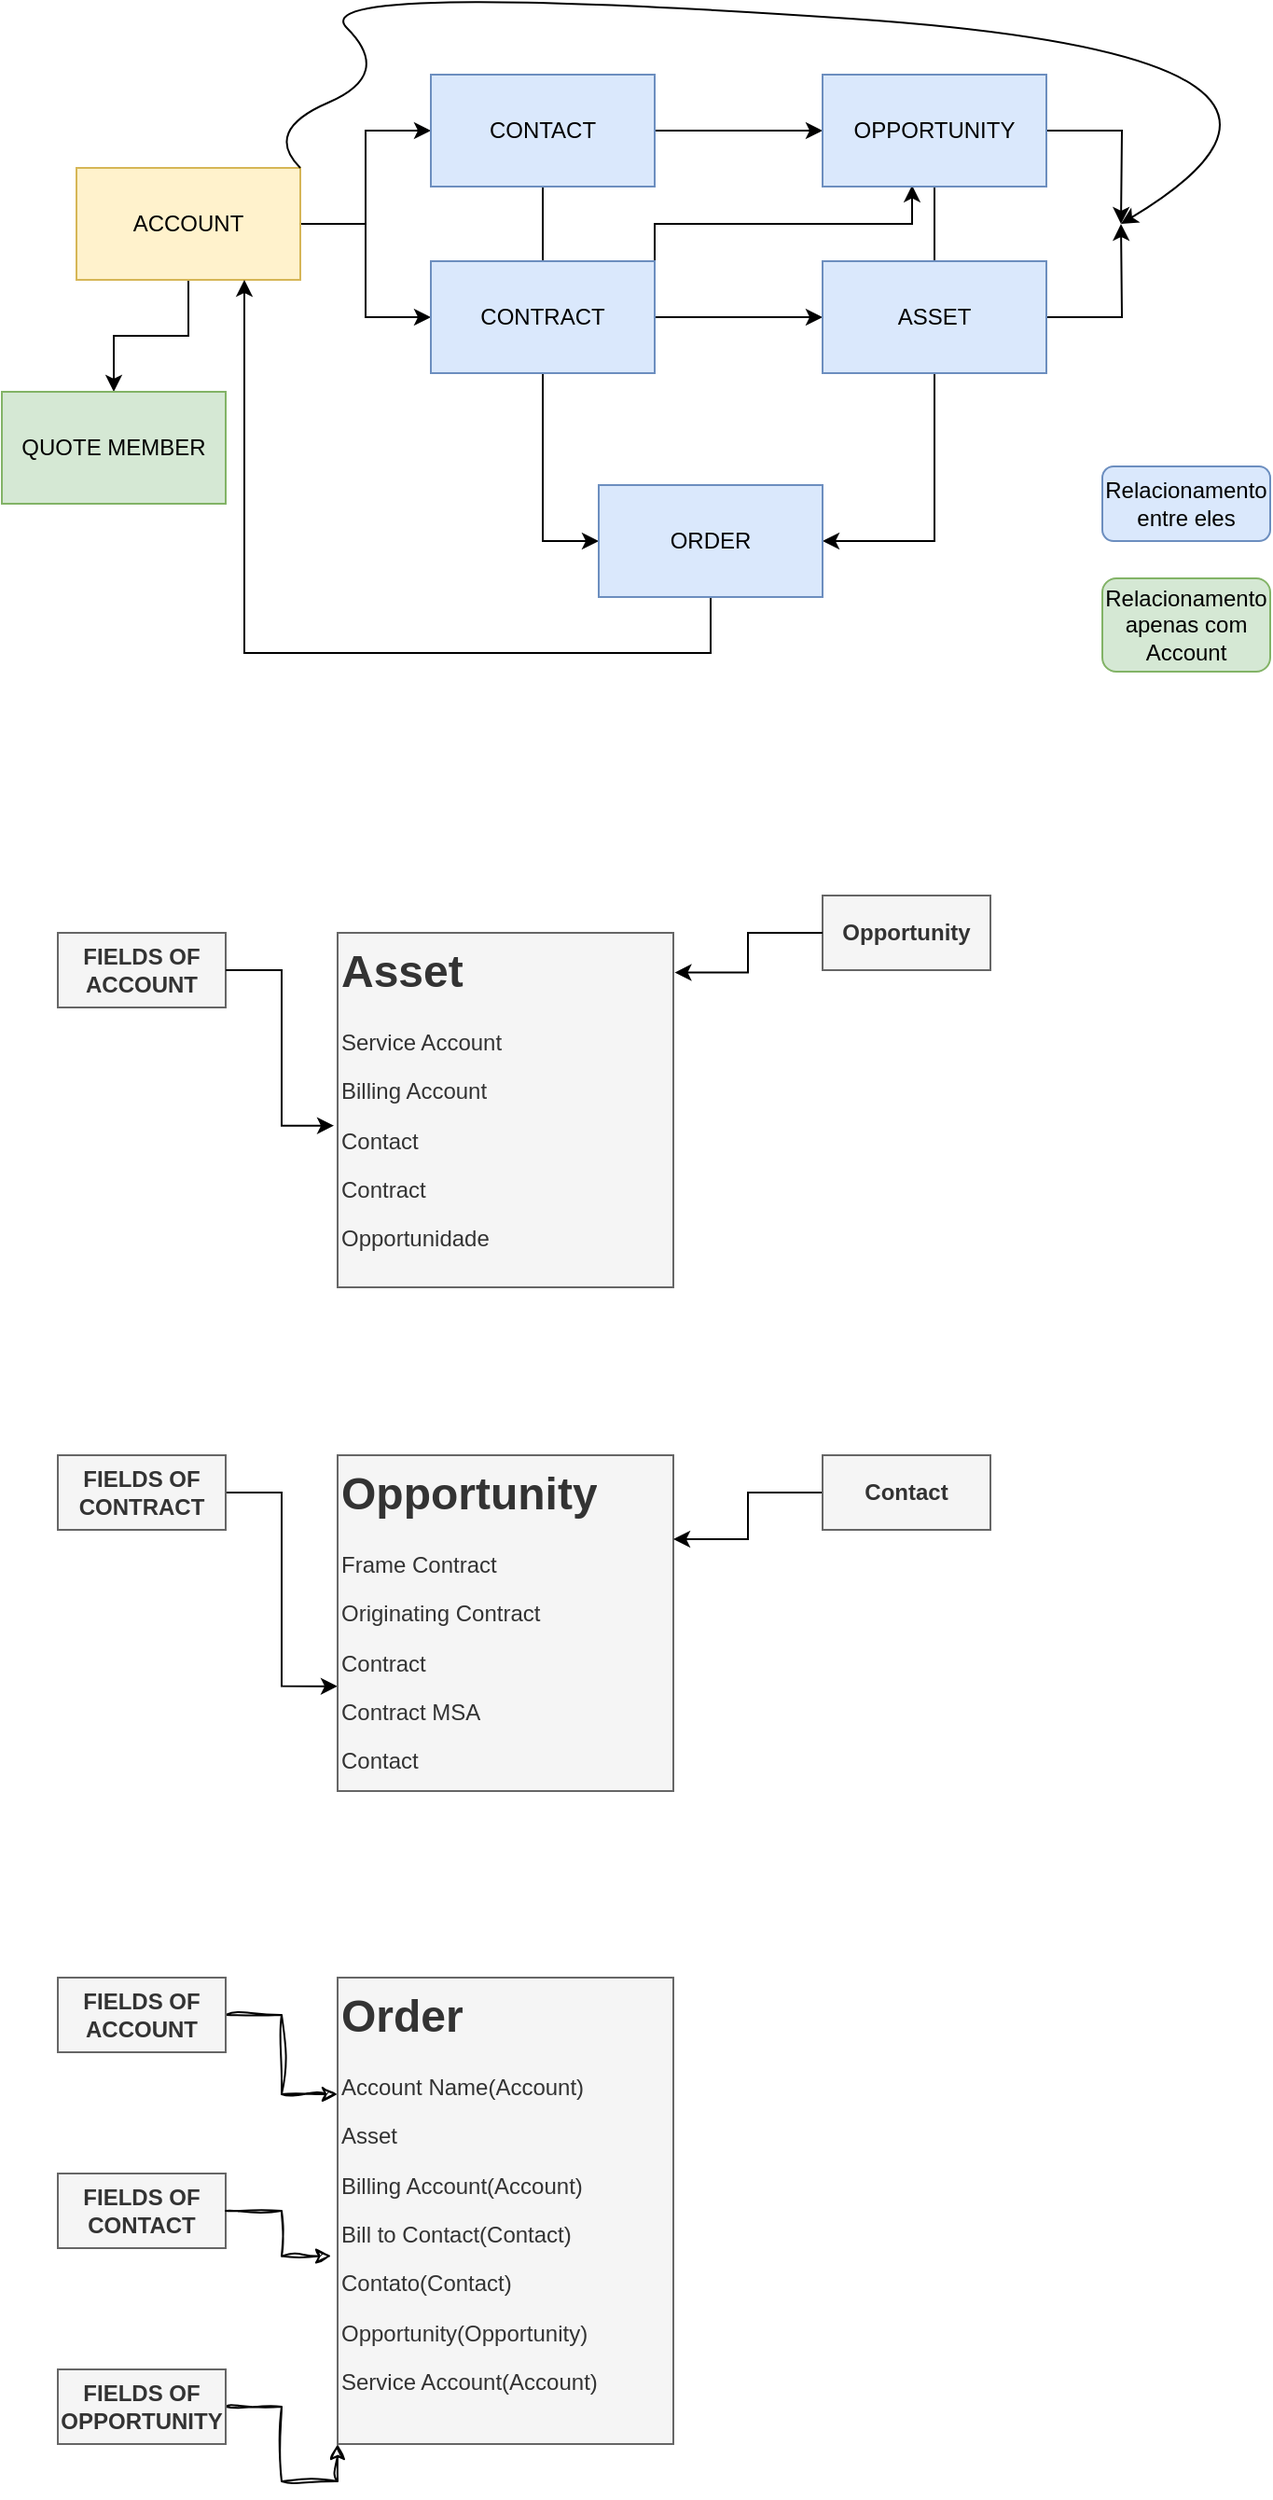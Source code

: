 <mxfile version="24.7.8">
  <diagram name="Página-1" id="YK-ig7AD2aSwV2ss6W18">
    <mxGraphModel dx="794" dy="446" grid="1" gridSize="10" guides="1" tooltips="1" connect="1" arrows="1" fold="1" page="0" pageScale="1" pageWidth="827" pageHeight="1169" background="none" math="0" shadow="0">
      <root>
        <mxCell id="0" />
        <mxCell id="1" parent="0" />
        <mxCell id="ksj_w1xIKO7h_LKjEYjP-4" style="edgeStyle=orthogonalEdgeStyle;rounded=0;orthogonalLoop=1;jettySize=auto;html=1;entryX=0;entryY=0.5;entryDx=0;entryDy=0;" edge="1" parent="1" source="ksj_w1xIKO7h_LKjEYjP-1" target="ksj_w1xIKO7h_LKjEYjP-3">
          <mxGeometry relative="1" as="geometry" />
        </mxCell>
        <mxCell id="ksj_w1xIKO7h_LKjEYjP-5" style="edgeStyle=orthogonalEdgeStyle;rounded=0;orthogonalLoop=1;jettySize=auto;html=1;entryX=0;entryY=0.5;entryDx=0;entryDy=0;" edge="1" parent="1" source="ksj_w1xIKO7h_LKjEYjP-1" target="ksj_w1xIKO7h_LKjEYjP-2">
          <mxGeometry relative="1" as="geometry" />
        </mxCell>
        <mxCell id="ksj_w1xIKO7h_LKjEYjP-9" style="edgeStyle=orthogonalEdgeStyle;rounded=0;orthogonalLoop=1;jettySize=auto;html=1;exitX=0.5;exitY=1;exitDx=0;exitDy=0;entryX=0.5;entryY=0;entryDx=0;entryDy=0;" edge="1" parent="1" source="ksj_w1xIKO7h_LKjEYjP-1" target="ksj_w1xIKO7h_LKjEYjP-8">
          <mxGeometry relative="1" as="geometry" />
        </mxCell>
        <mxCell id="ksj_w1xIKO7h_LKjEYjP-1" value="ACCOUNT" style="rounded=0;whiteSpace=wrap;html=1;fillColor=#fff2cc;strokeColor=#d6b656;" vertex="1" parent="1">
          <mxGeometry x="40" y="110" width="120" height="60" as="geometry" />
        </mxCell>
        <mxCell id="ksj_w1xIKO7h_LKjEYjP-11" style="edgeStyle=orthogonalEdgeStyle;rounded=0;orthogonalLoop=1;jettySize=auto;html=1;entryX=0;entryY=0.5;entryDx=0;entryDy=0;" edge="1" parent="1" source="ksj_w1xIKO7h_LKjEYjP-2" target="ksj_w1xIKO7h_LKjEYjP-7">
          <mxGeometry relative="1" as="geometry" />
        </mxCell>
        <mxCell id="ksj_w1xIKO7h_LKjEYjP-17" style="edgeStyle=orthogonalEdgeStyle;rounded=0;orthogonalLoop=1;jettySize=auto;html=1;entryX=0;entryY=0.5;entryDx=0;entryDy=0;exitX=0.5;exitY=1;exitDx=0;exitDy=0;" edge="1" parent="1" source="ksj_w1xIKO7h_LKjEYjP-3" target="ksj_w1xIKO7h_LKjEYjP-16">
          <mxGeometry relative="1" as="geometry" />
        </mxCell>
        <mxCell id="ksj_w1xIKO7h_LKjEYjP-25" style="edgeStyle=orthogonalEdgeStyle;rounded=0;orthogonalLoop=1;jettySize=auto;html=1;exitX=1;exitY=0;exitDx=0;exitDy=0;entryX=0.4;entryY=0.989;entryDx=0;entryDy=0;entryPerimeter=0;" edge="1" parent="1" source="ksj_w1xIKO7h_LKjEYjP-2" target="ksj_w1xIKO7h_LKjEYjP-6">
          <mxGeometry relative="1" as="geometry" />
        </mxCell>
        <mxCell id="ksj_w1xIKO7h_LKjEYjP-2" value="CONTRACT" style="rounded=0;whiteSpace=wrap;html=1;fillColor=#dae8fc;strokeColor=#6c8ebf;" vertex="1" parent="1">
          <mxGeometry x="230" y="160" width="120" height="60" as="geometry" />
        </mxCell>
        <mxCell id="ksj_w1xIKO7h_LKjEYjP-10" style="edgeStyle=orthogonalEdgeStyle;rounded=0;orthogonalLoop=1;jettySize=auto;html=1;" edge="1" parent="1" source="ksj_w1xIKO7h_LKjEYjP-3" target="ksj_w1xIKO7h_LKjEYjP-6">
          <mxGeometry relative="1" as="geometry" />
        </mxCell>
        <mxCell id="ksj_w1xIKO7h_LKjEYjP-3" value="CONTACT" style="rounded=0;whiteSpace=wrap;html=1;fillColor=#dae8fc;strokeColor=#6c8ebf;" vertex="1" parent="1">
          <mxGeometry x="230" y="60" width="120" height="60" as="geometry" />
        </mxCell>
        <mxCell id="ksj_w1xIKO7h_LKjEYjP-13" style="edgeStyle=orthogonalEdgeStyle;rounded=0;orthogonalLoop=1;jettySize=auto;html=1;exitX=1;exitY=0.5;exitDx=0;exitDy=0;" edge="1" parent="1" source="ksj_w1xIKO7h_LKjEYjP-6">
          <mxGeometry relative="1" as="geometry">
            <mxPoint x="600" y="140" as="targetPoint" />
          </mxGeometry>
        </mxCell>
        <mxCell id="ksj_w1xIKO7h_LKjEYjP-18" style="edgeStyle=orthogonalEdgeStyle;rounded=0;orthogonalLoop=1;jettySize=auto;html=1;exitX=0.5;exitY=1;exitDx=0;exitDy=0;entryX=1;entryY=0.5;entryDx=0;entryDy=0;" edge="1" parent="1" source="ksj_w1xIKO7h_LKjEYjP-6" target="ksj_w1xIKO7h_LKjEYjP-16">
          <mxGeometry relative="1" as="geometry" />
        </mxCell>
        <mxCell id="ksj_w1xIKO7h_LKjEYjP-6" value="OPPORTUNITY" style="rounded=0;whiteSpace=wrap;html=1;fillColor=#dae8fc;strokeColor=#6c8ebf;" vertex="1" parent="1">
          <mxGeometry x="440" y="60" width="120" height="60" as="geometry" />
        </mxCell>
        <mxCell id="ksj_w1xIKO7h_LKjEYjP-14" style="edgeStyle=orthogonalEdgeStyle;rounded=0;orthogonalLoop=1;jettySize=auto;html=1;" edge="1" parent="1" source="ksj_w1xIKO7h_LKjEYjP-7">
          <mxGeometry relative="1" as="geometry">
            <mxPoint x="600" y="140" as="targetPoint" />
          </mxGeometry>
        </mxCell>
        <mxCell id="ksj_w1xIKO7h_LKjEYjP-7" value="ASSET" style="rounded=0;whiteSpace=wrap;html=1;fillColor=#dae8fc;strokeColor=#6c8ebf;" vertex="1" parent="1">
          <mxGeometry x="440" y="160" width="120" height="60" as="geometry" />
        </mxCell>
        <mxCell id="ksj_w1xIKO7h_LKjEYjP-8" value="QUOTE MEMBER" style="rounded=0;whiteSpace=wrap;html=1;fillColor=#d5e8d4;strokeColor=#82b366;" vertex="1" parent="1">
          <mxGeometry y="230" width="120" height="60" as="geometry" />
        </mxCell>
        <mxCell id="ksj_w1xIKO7h_LKjEYjP-15" value="" style="curved=1;endArrow=classic;html=1;rounded=0;exitX=1;exitY=0;exitDx=0;exitDy=0;" edge="1" parent="1" source="ksj_w1xIKO7h_LKjEYjP-1">
          <mxGeometry width="50" height="50" relative="1" as="geometry">
            <mxPoint x="160" y="60" as="sourcePoint" />
            <mxPoint x="600" y="140" as="targetPoint" />
            <Array as="points">
              <mxPoint x="140" y="90" />
              <mxPoint x="210" y="60" />
              <mxPoint x="160" y="10" />
              <mxPoint x="750" y="50" />
            </Array>
          </mxGeometry>
        </mxCell>
        <mxCell id="ksj_w1xIKO7h_LKjEYjP-20" style="edgeStyle=orthogonalEdgeStyle;rounded=0;orthogonalLoop=1;jettySize=auto;html=1;entryX=0.75;entryY=1;entryDx=0;entryDy=0;" edge="1" parent="1" source="ksj_w1xIKO7h_LKjEYjP-16" target="ksj_w1xIKO7h_LKjEYjP-1">
          <mxGeometry relative="1" as="geometry">
            <Array as="points">
              <mxPoint x="380" y="370" />
              <mxPoint x="130" y="370" />
            </Array>
          </mxGeometry>
        </mxCell>
        <mxCell id="ksj_w1xIKO7h_LKjEYjP-16" value="ORDER" style="rounded=0;whiteSpace=wrap;html=1;fillColor=#dae8fc;strokeColor=#6c8ebf;" vertex="1" parent="1">
          <mxGeometry x="320" y="280" width="120" height="60" as="geometry" />
        </mxCell>
        <mxCell id="ksj_w1xIKO7h_LKjEYjP-21" value="Relacionamento entre eles" style="rounded=1;whiteSpace=wrap;html=1;fillColor=#dae8fc;strokeColor=#6c8ebf;" vertex="1" parent="1">
          <mxGeometry x="590" y="270" width="90" height="40" as="geometry" />
        </mxCell>
        <mxCell id="ksj_w1xIKO7h_LKjEYjP-23" value="Relacionamento apenas com Account" style="rounded=1;whiteSpace=wrap;html=1;fillColor=#d5e8d4;strokeColor=#82b366;" vertex="1" parent="1">
          <mxGeometry x="590" y="330" width="90" height="50" as="geometry" />
        </mxCell>
        <mxCell id="ksj_w1xIKO7h_LKjEYjP-29" value="FIELDS OF ACCOUNT" style="text;html=1;align=center;verticalAlign=middle;whiteSpace=wrap;rounded=0;fontStyle=1;fillColor=#f5f5f5;fontColor=#333333;strokeColor=#666666;" vertex="1" parent="1">
          <mxGeometry x="30" y="520" width="90" height="40" as="geometry" />
        </mxCell>
        <mxCell id="ksj_w1xIKO7h_LKjEYjP-30" value="&lt;h1 style=&quot;margin-top: 0px;&quot;&gt;Asset&lt;/h1&gt;&lt;p&gt;Service Account&lt;/p&gt;&lt;p&gt;Billing Account&lt;/p&gt;&lt;p&gt;Contact&lt;/p&gt;&lt;p&gt;Contract&lt;/p&gt;&lt;p&gt;Opportunidade&lt;/p&gt;&lt;p&gt;&lt;br&gt;&lt;/p&gt;" style="text;html=1;whiteSpace=wrap;overflow=hidden;rounded=0;fillColor=#f5f5f5;fontColor=#333333;strokeColor=#666666;" vertex="1" parent="1">
          <mxGeometry x="180" y="520" width="180" height="190" as="geometry" />
        </mxCell>
        <mxCell id="ksj_w1xIKO7h_LKjEYjP-33" value="Opportunity" style="text;html=1;align=center;verticalAlign=middle;whiteSpace=wrap;rounded=0;fontStyle=1;fillColor=#f5f5f5;fontColor=#333333;strokeColor=#666666;" vertex="1" parent="1">
          <mxGeometry x="440" y="500" width="90" height="40" as="geometry" />
        </mxCell>
        <mxCell id="ksj_w1xIKO7h_LKjEYjP-34" style="edgeStyle=orthogonalEdgeStyle;rounded=0;orthogonalLoop=1;jettySize=auto;html=1;exitX=0;exitY=0.5;exitDx=0;exitDy=0;entryX=1.004;entryY=0.112;entryDx=0;entryDy=0;entryPerimeter=0;" edge="1" parent="1" source="ksj_w1xIKO7h_LKjEYjP-33" target="ksj_w1xIKO7h_LKjEYjP-30">
          <mxGeometry relative="1" as="geometry" />
        </mxCell>
        <mxCell id="ksj_w1xIKO7h_LKjEYjP-35" style="edgeStyle=orthogonalEdgeStyle;rounded=0;orthogonalLoop=1;jettySize=auto;html=1;entryX=-0.011;entryY=0.544;entryDx=0;entryDy=0;entryPerimeter=0;" edge="1" parent="1" source="ksj_w1xIKO7h_LKjEYjP-29" target="ksj_w1xIKO7h_LKjEYjP-30">
          <mxGeometry relative="1" as="geometry" />
        </mxCell>
        <mxCell id="ksj_w1xIKO7h_LKjEYjP-38" style="edgeStyle=orthogonalEdgeStyle;rounded=0;orthogonalLoop=1;jettySize=auto;html=1;entryX=0;entryY=0.688;entryDx=0;entryDy=0;entryPerimeter=0;" edge="1" parent="1" source="ksj_w1xIKO7h_LKjEYjP-36" target="ksj_w1xIKO7h_LKjEYjP-37">
          <mxGeometry relative="1" as="geometry" />
        </mxCell>
        <mxCell id="ksj_w1xIKO7h_LKjEYjP-36" value="FIELDS OF CONTRACT" style="text;html=1;align=center;verticalAlign=middle;whiteSpace=wrap;rounded=0;fontStyle=1;fillColor=#f5f5f5;fontColor=#333333;strokeColor=#666666;" vertex="1" parent="1">
          <mxGeometry x="30" y="800" width="90" height="40" as="geometry" />
        </mxCell>
        <mxCell id="ksj_w1xIKO7h_LKjEYjP-37" value="&lt;h1 style=&quot;margin-top: 0px;&quot;&gt;Opportunity&lt;/h1&gt;&lt;p&gt;Frame Contract&lt;/p&gt;&lt;p&gt;Originating Contract&lt;/p&gt;&lt;p&gt;Contract&lt;/p&gt;&lt;p&gt;Contract MSA&lt;/p&gt;&lt;p&gt;Contact&lt;/p&gt;" style="text;html=1;whiteSpace=wrap;overflow=hidden;rounded=0;fillColor=#f5f5f5;fontColor=#333333;strokeColor=#666666;" vertex="1" parent="1">
          <mxGeometry x="180" y="800" width="180" height="180" as="geometry" />
        </mxCell>
        <mxCell id="ksj_w1xIKO7h_LKjEYjP-40" style="edgeStyle=orthogonalEdgeStyle;rounded=0;orthogonalLoop=1;jettySize=auto;html=1;entryX=1;entryY=0.25;entryDx=0;entryDy=0;" edge="1" parent="1" source="ksj_w1xIKO7h_LKjEYjP-39" target="ksj_w1xIKO7h_LKjEYjP-37">
          <mxGeometry relative="1" as="geometry" />
        </mxCell>
        <mxCell id="ksj_w1xIKO7h_LKjEYjP-39" value="Contact" style="text;html=1;align=center;verticalAlign=middle;whiteSpace=wrap;rounded=0;fontStyle=1;fillColor=#f5f5f5;fontColor=#333333;strokeColor=#666666;" vertex="1" parent="1">
          <mxGeometry x="440" y="800" width="90" height="40" as="geometry" />
        </mxCell>
        <mxCell id="ksj_w1xIKO7h_LKjEYjP-49" style="edgeStyle=orthogonalEdgeStyle;rounded=0;sketch=1;hachureGap=4;jiggle=2;curveFitting=1;orthogonalLoop=1;jettySize=auto;html=1;entryX=0;entryY=0.25;entryDx=0;entryDy=0;fontFamily=Architects Daughter;fontSource=https%3A%2F%2Ffonts.googleapis.com%2Fcss%3Ffamily%3DArchitects%2BDaughter;" edge="1" parent="1" source="ksj_w1xIKO7h_LKjEYjP-42" target="ksj_w1xIKO7h_LKjEYjP-43">
          <mxGeometry relative="1" as="geometry" />
        </mxCell>
        <mxCell id="ksj_w1xIKO7h_LKjEYjP-42" value="FIELDS OF ACCOUNT" style="text;html=1;align=center;verticalAlign=middle;whiteSpace=wrap;rounded=0;fontStyle=1;fillColor=#f5f5f5;fontColor=#333333;strokeColor=#666666;" vertex="1" parent="1">
          <mxGeometry x="30" y="1080" width="90" height="40" as="geometry" />
        </mxCell>
        <mxCell id="ksj_w1xIKO7h_LKjEYjP-43" value="&lt;h1 style=&quot;margin-top: 0px;&quot;&gt;Order&lt;/h1&gt;&lt;p&gt;Account Name(Account)&lt;/p&gt;&lt;p&gt;Asset&lt;/p&gt;&lt;p&gt;Billing Account(Account)&lt;/p&gt;&lt;p&gt;Bill to Contact(Contact)&lt;/p&gt;&lt;p&gt;Contato(Contact)&lt;/p&gt;&lt;p&gt;Opportunity(Opportunity)&lt;/p&gt;&lt;p&gt;Service Account(Account)&lt;/p&gt;" style="text;html=1;whiteSpace=wrap;overflow=hidden;rounded=0;fillColor=#f5f5f5;fontColor=#333333;strokeColor=#666666;" vertex="1" parent="1">
          <mxGeometry x="180" y="1080" width="180" height="250" as="geometry" />
        </mxCell>
        <mxCell id="ksj_w1xIKO7h_LKjEYjP-44" value="FIELDS OF CONTACT" style="text;html=1;align=center;verticalAlign=middle;whiteSpace=wrap;rounded=0;fontStyle=1;fillColor=#f5f5f5;fontColor=#333333;strokeColor=#666666;" vertex="1" parent="1">
          <mxGeometry x="30" y="1185" width="90" height="40" as="geometry" />
        </mxCell>
        <mxCell id="ksj_w1xIKO7h_LKjEYjP-51" style="edgeStyle=orthogonalEdgeStyle;rounded=0;sketch=1;hachureGap=4;jiggle=2;curveFitting=1;orthogonalLoop=1;jettySize=auto;html=1;exitX=1;exitY=0.5;exitDx=0;exitDy=0;entryX=0;entryY=1;entryDx=0;entryDy=0;fontFamily=Architects Daughter;fontSource=https%3A%2F%2Ffonts.googleapis.com%2Fcss%3Ffamily%3DArchitects%2BDaughter;" edge="1" parent="1" source="ksj_w1xIKO7h_LKjEYjP-45" target="ksj_w1xIKO7h_LKjEYjP-43">
          <mxGeometry relative="1" as="geometry" />
        </mxCell>
        <mxCell id="ksj_w1xIKO7h_LKjEYjP-45" value="FIELDS OF OPPORTUNITY" style="text;html=1;align=center;verticalAlign=middle;whiteSpace=wrap;rounded=0;fontStyle=1;fillColor=#f5f5f5;fontColor=#333333;strokeColor=#666666;" vertex="1" parent="1">
          <mxGeometry x="30" y="1290" width="90" height="40" as="geometry" />
        </mxCell>
        <mxCell id="ksj_w1xIKO7h_LKjEYjP-50" style="edgeStyle=orthogonalEdgeStyle;rounded=0;sketch=1;hachureGap=4;jiggle=2;curveFitting=1;orthogonalLoop=1;jettySize=auto;html=1;exitX=1;exitY=0.5;exitDx=0;exitDy=0;entryX=-0.019;entryY=0.597;entryDx=0;entryDy=0;entryPerimeter=0;fontFamily=Architects Daughter;fontSource=https%3A%2F%2Ffonts.googleapis.com%2Fcss%3Ffamily%3DArchitects%2BDaughter;" edge="1" parent="1" source="ksj_w1xIKO7h_LKjEYjP-44" target="ksj_w1xIKO7h_LKjEYjP-43">
          <mxGeometry relative="1" as="geometry" />
        </mxCell>
      </root>
    </mxGraphModel>
  </diagram>
</mxfile>
